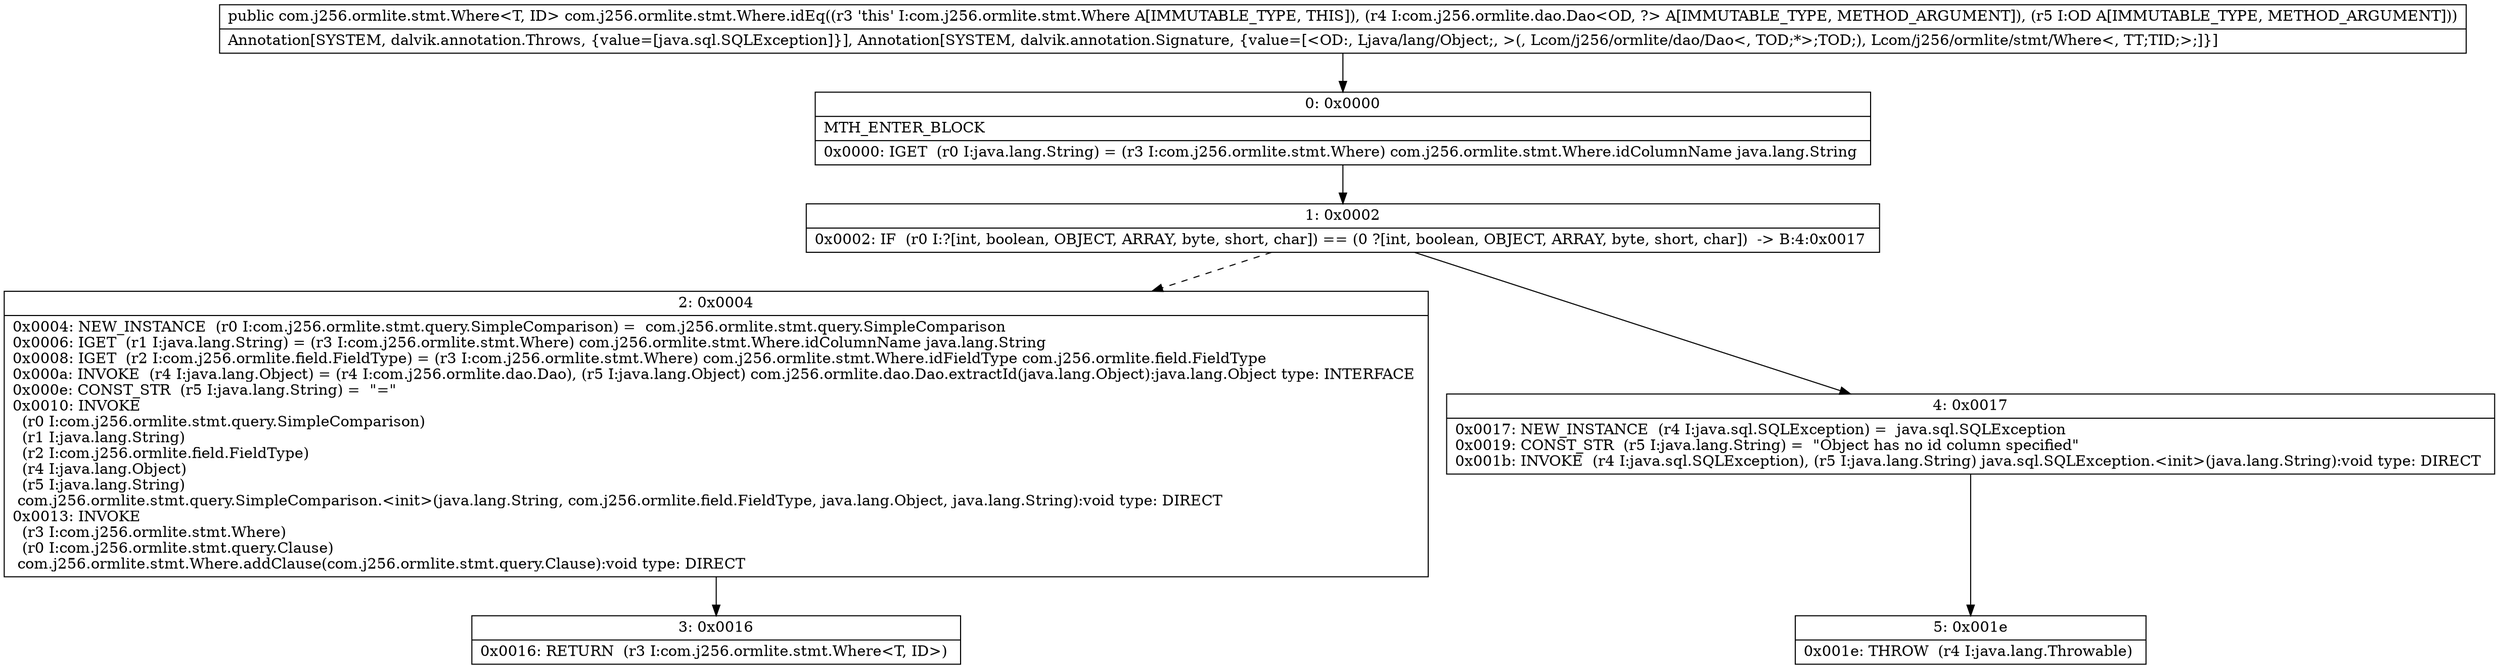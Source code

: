 digraph "CFG forcom.j256.ormlite.stmt.Where.idEq(Lcom\/j256\/ormlite\/dao\/Dao;Ljava\/lang\/Object;)Lcom\/j256\/ormlite\/stmt\/Where;" {
Node_0 [shape=record,label="{0\:\ 0x0000|MTH_ENTER_BLOCK\l|0x0000: IGET  (r0 I:java.lang.String) = (r3 I:com.j256.ormlite.stmt.Where) com.j256.ormlite.stmt.Where.idColumnName java.lang.String \l}"];
Node_1 [shape=record,label="{1\:\ 0x0002|0x0002: IF  (r0 I:?[int, boolean, OBJECT, ARRAY, byte, short, char]) == (0 ?[int, boolean, OBJECT, ARRAY, byte, short, char])  \-\> B:4:0x0017 \l}"];
Node_2 [shape=record,label="{2\:\ 0x0004|0x0004: NEW_INSTANCE  (r0 I:com.j256.ormlite.stmt.query.SimpleComparison) =  com.j256.ormlite.stmt.query.SimpleComparison \l0x0006: IGET  (r1 I:java.lang.String) = (r3 I:com.j256.ormlite.stmt.Where) com.j256.ormlite.stmt.Where.idColumnName java.lang.String \l0x0008: IGET  (r2 I:com.j256.ormlite.field.FieldType) = (r3 I:com.j256.ormlite.stmt.Where) com.j256.ormlite.stmt.Where.idFieldType com.j256.ormlite.field.FieldType \l0x000a: INVOKE  (r4 I:java.lang.Object) = (r4 I:com.j256.ormlite.dao.Dao), (r5 I:java.lang.Object) com.j256.ormlite.dao.Dao.extractId(java.lang.Object):java.lang.Object type: INTERFACE \l0x000e: CONST_STR  (r5 I:java.lang.String) =  \"=\" \l0x0010: INVOKE  \l  (r0 I:com.j256.ormlite.stmt.query.SimpleComparison)\l  (r1 I:java.lang.String)\l  (r2 I:com.j256.ormlite.field.FieldType)\l  (r4 I:java.lang.Object)\l  (r5 I:java.lang.String)\l com.j256.ormlite.stmt.query.SimpleComparison.\<init\>(java.lang.String, com.j256.ormlite.field.FieldType, java.lang.Object, java.lang.String):void type: DIRECT \l0x0013: INVOKE  \l  (r3 I:com.j256.ormlite.stmt.Where)\l  (r0 I:com.j256.ormlite.stmt.query.Clause)\l com.j256.ormlite.stmt.Where.addClause(com.j256.ormlite.stmt.query.Clause):void type: DIRECT \l}"];
Node_3 [shape=record,label="{3\:\ 0x0016|0x0016: RETURN  (r3 I:com.j256.ormlite.stmt.Where\<T, ID\>) \l}"];
Node_4 [shape=record,label="{4\:\ 0x0017|0x0017: NEW_INSTANCE  (r4 I:java.sql.SQLException) =  java.sql.SQLException \l0x0019: CONST_STR  (r5 I:java.lang.String) =  \"Object has no id column specified\" \l0x001b: INVOKE  (r4 I:java.sql.SQLException), (r5 I:java.lang.String) java.sql.SQLException.\<init\>(java.lang.String):void type: DIRECT \l}"];
Node_5 [shape=record,label="{5\:\ 0x001e|0x001e: THROW  (r4 I:java.lang.Throwable) \l}"];
MethodNode[shape=record,label="{public com.j256.ormlite.stmt.Where\<T, ID\> com.j256.ormlite.stmt.Where.idEq((r3 'this' I:com.j256.ormlite.stmt.Where A[IMMUTABLE_TYPE, THIS]), (r4 I:com.j256.ormlite.dao.Dao\<OD, ?\> A[IMMUTABLE_TYPE, METHOD_ARGUMENT]), (r5 I:OD A[IMMUTABLE_TYPE, METHOD_ARGUMENT]))  | Annotation[SYSTEM, dalvik.annotation.Throws, \{value=[java.sql.SQLException]\}], Annotation[SYSTEM, dalvik.annotation.Signature, \{value=[\<OD:, Ljava\/lang\/Object;, \>(, Lcom\/j256\/ormlite\/dao\/Dao\<, TOD;*\>;TOD;), Lcom\/j256\/ormlite\/stmt\/Where\<, TT;TID;\>;]\}]\l}"];
MethodNode -> Node_0;
Node_0 -> Node_1;
Node_1 -> Node_2[style=dashed];
Node_1 -> Node_4;
Node_2 -> Node_3;
Node_4 -> Node_5;
}

